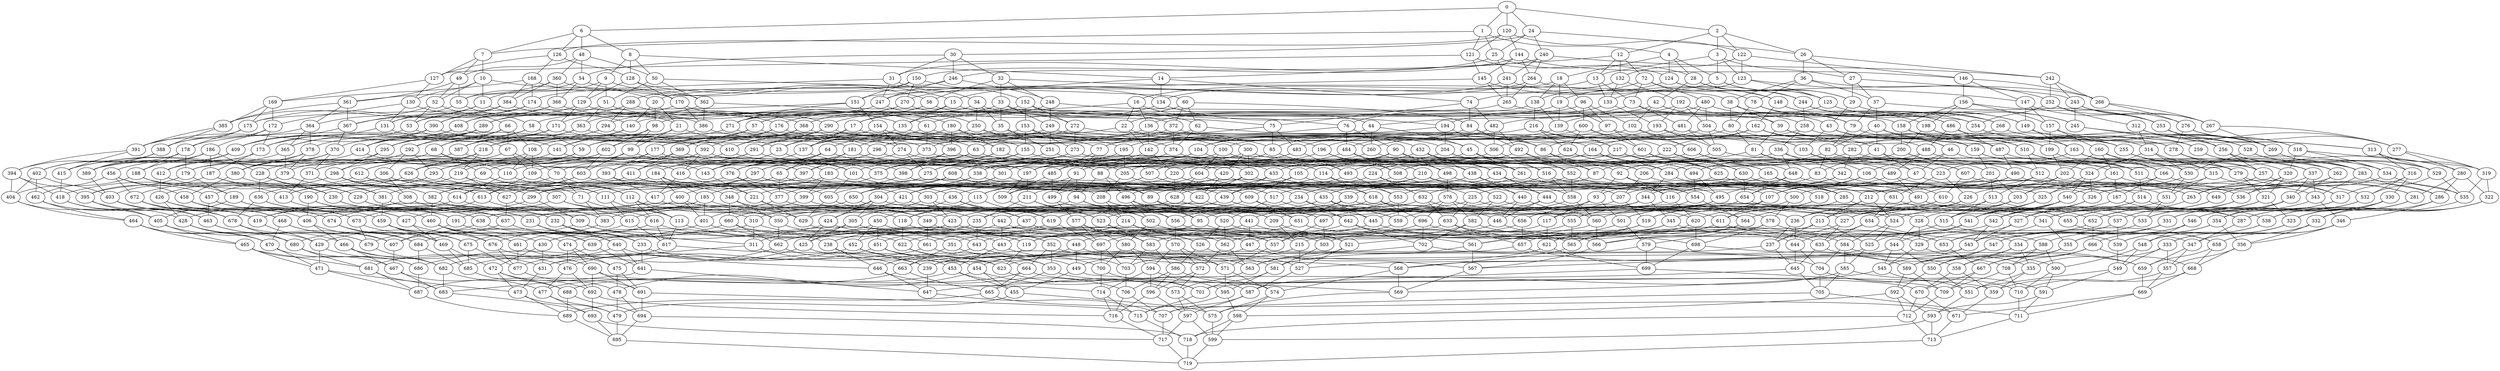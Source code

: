 graph G {
  0 -- 120;
  0 -- 24;
  0 -- 6;
  0 -- 2;
  0 -- 1;
  1 -- 121;
  1 -- 25;
  1 -- 7;
  1 -- 4;
  2 -- 122;
  2 -- 26;
  2 -- 12;
  2 -- 3;
  3 -- 123;
  3 -- 27;
  3 -- 13;
  3 -- 5;
  4 -- 124;
  4 -- 28;
  4 -- 18;
  4 -- 5;
  5 -- 125;
  5 -- 29;
  5 -- 19;
  6 -- 126;
  6 -- 48;
  6 -- 8;
  6 -- 7;
  7 -- 127;
  7 -- 49;
  7 -- 10;
  8 -- 128;
  8 -- 50;
  8 -- 14;
  8 -- 9;
  9 -- 129;
  9 -- 51;
  9 -- 15;
  9 -- 11;
  10 -- 130;
  10 -- 52;
  10 -- 20;
  10 -- 11;
  11 -- 131;
  11 -- 53;
  11 -- 21;
  12 -- 132;
  12 -- 72;
  12 -- 14;
  12 -- 13;
  13 -- 133;
  13 -- 73;
  13 -- 16;
  14 -- 134;
  14 -- 74;
  14 -- 15;
  15 -- 135;
  15 -- 75;
  15 -- 17;
  16 -- 136;
  16 -- 76;
  16 -- 22;
  16 -- 17;
  17 -- 137;
  17 -- 77;
  17 -- 23;
  18 -- 138;
  18 -- 96;
  18 -- 20;
  18 -- 19;
  19 -- 139;
  19 -- 97;
  19 -- 22;
  20 -- 140;
  20 -- 98;
  20 -- 21;
  21 -- 141;
  21 -- 99;
  21 -- 23;
  22 -- 142;
  22 -- 100;
  22 -- 23;
  23 -- 143;
  23 -- 101;
  24 -- 240;
  24 -- 30;
  24 -- 26;
  24 -- 25;
  25 -- 241;
  25 -- 31;
  25 -- 28;
  26 -- 242;
  26 -- 36;
  26 -- 27;
  27 -- 243;
  27 -- 37;
  27 -- 29;
  28 -- 244;
  28 -- 42;
  28 -- 29;
  29 -- 245;
  29 -- 43;
  30 -- 246;
  30 -- 54;
  30 -- 32;
  30 -- 31;
  31 -- 247;
  31 -- 55;
  31 -- 34;
  32 -- 248;
  32 -- 56;
  32 -- 38;
  32 -- 33;
  33 -- 249;
  33 -- 57;
  33 -- 39;
  33 -- 35;
  34 -- 250;
  34 -- 58;
  34 -- 44;
  34 -- 35;
  35 -- 251;
  35 -- 59;
  35 -- 45;
  36 -- 252;
  36 -- 78;
  36 -- 38;
  36 -- 37;
  37 -- 253;
  37 -- 79;
  37 -- 40;
  38 -- 254;
  38 -- 80;
  38 -- 39;
  39 -- 255;
  39 -- 81;
  39 -- 41;
  40 -- 256;
  40 -- 82;
  40 -- 46;
  40 -- 41;
  41 -- 257;
  41 -- 83;
  41 -- 47;
  42 -- 258;
  42 -- 102;
  42 -- 44;
  42 -- 43;
  43 -- 259;
  43 -- 103;
  43 -- 46;
  44 -- 260;
  44 -- 104;
  44 -- 45;
  45 -- 261;
  45 -- 105;
  45 -- 47;
  46 -- 262;
  46 -- 106;
  46 -- 47;
  47 -- 263;
  47 -- 107;
  48 -- 360;
  48 -- 54;
  48 -- 50;
  48 -- 49;
  49 -- 361;
  49 -- 55;
  49 -- 52;
  50 -- 362;
  50 -- 60;
  50 -- 51;
  51 -- 363;
  51 -- 61;
  51 -- 53;
  52 -- 364;
  52 -- 66;
  52 -- 53;
  53 -- 365;
  53 -- 67;
  54 -- 366;
  54 -- 56;
  54 -- 55;
  55 -- 367;
  55 -- 58;
  56 -- 368;
  56 -- 62;
  56 -- 57;
  57 -- 369;
  57 -- 63;
  57 -- 59;
  58 -- 370;
  58 -- 68;
  58 -- 59;
  59 -- 371;
  59 -- 69;
  60 -- 372;
  60 -- 84;
  60 -- 62;
  60 -- 61;
  61 -- 373;
  61 -- 85;
  61 -- 64;
  62 -- 374;
  62 -- 86;
  62 -- 63;
  63 -- 375;
  63 -- 87;
  63 -- 65;
  64 -- 376;
  64 -- 88;
  64 -- 70;
  64 -- 65;
  65 -- 377;
  65 -- 89;
  65 -- 71;
  66 -- 378;
  66 -- 108;
  66 -- 68;
  66 -- 67;
  67 -- 379;
  67 -- 109;
  67 -- 70;
  68 -- 380;
  68 -- 110;
  68 -- 69;
  69 -- 381;
  69 -- 111;
  69 -- 71;
  70 -- 382;
  70 -- 112;
  70 -- 71;
  71 -- 383;
  71 -- 113;
  72 -- 480;
  72 -- 78;
  72 -- 74;
  72 -- 73;
  73 -- 481;
  73 -- 79;
  73 -- 76;
  74 -- 482;
  74 -- 84;
  74 -- 75;
  75 -- 483;
  75 -- 85;
  75 -- 77;
  76 -- 484;
  76 -- 90;
  76 -- 77;
  77 -- 485;
  77 -- 91;
  78 -- 486;
  78 -- 80;
  78 -- 79;
  79 -- 487;
  79 -- 82;
  80 -- 488;
  80 -- 86;
  80 -- 81;
  81 -- 489;
  81 -- 87;
  81 -- 83;
  82 -- 490;
  82 -- 92;
  82 -- 83;
  83 -- 491;
  83 -- 93;
  84 -- 492;
  84 -- 86;
  84 -- 85;
  85 -- 493;
  85 -- 88;
  86 -- 494;
  86 -- 87;
  87 -- 495;
  87 -- 89;
  88 -- 496;
  88 -- 94;
  88 -- 89;
  89 -- 497;
  89 -- 95;
  90 -- 498;
  90 -- 114;
  90 -- 92;
  90 -- 91;
  91 -- 499;
  91 -- 115;
  91 -- 94;
  92 -- 500;
  92 -- 116;
  92 -- 93;
  93 -- 501;
  93 -- 117;
  93 -- 95;
  94 -- 502;
  94 -- 118;
  94 -- 95;
  95 -- 503;
  95 -- 119;
  96 -- 600;
  96 -- 102;
  96 -- 98;
  96 -- 97;
  97 -- 601;
  97 -- 103;
  97 -- 100;
  98 -- 602;
  98 -- 108;
  98 -- 99;
  99 -- 603;
  99 -- 109;
  99 -- 101;
  100 -- 604;
  100 -- 114;
  100 -- 101;
  101 -- 605;
  101 -- 115;
  102 -- 606;
  102 -- 104;
  102 -- 103;
  103 -- 607;
  103 -- 106;
  104 -- 608;
  104 -- 110;
  104 -- 105;
  105 -- 609;
  105 -- 111;
  105 -- 107;
  106 -- 610;
  106 -- 116;
  106 -- 107;
  107 -- 611;
  107 -- 117;
  108 -- 612;
  108 -- 110;
  108 -- 109;
  109 -- 613;
  109 -- 112;
  110 -- 614;
  110 -- 111;
  111 -- 615;
  111 -- 113;
  112 -- 616;
  112 -- 118;
  112 -- 113;
  113 -- 617;
  113 -- 119;
  114 -- 618;
  114 -- 116;
  114 -- 115;
  115 -- 619;
  115 -- 118;
  116 -- 620;
  116 -- 117;
  117 -- 621;
  117 -- 119;
  118 -- 622;
  118 -- 119;
  119 -- 623;
  120 -- 144;
  120 -- 126;
  120 -- 122;
  120 -- 121;
  121 -- 145;
  121 -- 127;
  121 -- 124;
  122 -- 146;
  122 -- 132;
  122 -- 123;
  123 -- 147;
  123 -- 133;
  123 -- 125;
  124 -- 148;
  124 -- 138;
  124 -- 125;
  125 -- 149;
  125 -- 139;
  126 -- 168;
  126 -- 128;
  126 -- 127;
  127 -- 169;
  127 -- 130;
  128 -- 170;
  128 -- 134;
  128 -- 129;
  129 -- 171;
  129 -- 135;
  129 -- 131;
  130 -- 172;
  130 -- 140;
  130 -- 131;
  131 -- 173;
  131 -- 141;
  132 -- 192;
  132 -- 134;
  132 -- 133;
  133 -- 193;
  133 -- 136;
  134 -- 194;
  134 -- 135;
  135 -- 195;
  135 -- 137;
  136 -- 196;
  136 -- 142;
  136 -- 137;
  137 -- 197;
  137 -- 143;
  138 -- 216;
  138 -- 140;
  138 -- 139;
  139 -- 217;
  139 -- 142;
  140 -- 218;
  140 -- 141;
  141 -- 219;
  141 -- 143;
  142 -- 220;
  142 -- 143;
  143 -- 221;
  144 -- 264;
  144 -- 150;
  144 -- 146;
  144 -- 145;
  145 -- 265;
  145 -- 151;
  145 -- 148;
  146 -- 266;
  146 -- 156;
  146 -- 147;
  147 -- 267;
  147 -- 157;
  147 -- 149;
  148 -- 268;
  148 -- 162;
  148 -- 149;
  149 -- 269;
  149 -- 163;
  150 -- 270;
  150 -- 174;
  150 -- 152;
  150 -- 151;
  151 -- 271;
  151 -- 175;
  151 -- 154;
  152 -- 272;
  152 -- 176;
  152 -- 158;
  152 -- 153;
  153 -- 273;
  153 -- 177;
  153 -- 159;
  153 -- 155;
  154 -- 274;
  154 -- 178;
  154 -- 164;
  154 -- 155;
  155 -- 275;
  155 -- 179;
  155 -- 165;
  156 -- 276;
  156 -- 198;
  156 -- 158;
  156 -- 157;
  157 -- 277;
  157 -- 199;
  157 -- 160;
  158 -- 278;
  158 -- 200;
  158 -- 159;
  159 -- 279;
  159 -- 201;
  159 -- 161;
  160 -- 280;
  160 -- 202;
  160 -- 166;
  160 -- 161;
  161 -- 281;
  161 -- 203;
  161 -- 167;
  162 -- 282;
  162 -- 222;
  162 -- 164;
  162 -- 163;
  163 -- 283;
  163 -- 223;
  163 -- 166;
  164 -- 284;
  164 -- 224;
  164 -- 165;
  165 -- 285;
  165 -- 225;
  165 -- 167;
  166 -- 286;
  166 -- 226;
  166 -- 167;
  167 -- 287;
  167 -- 227;
  168 -- 384;
  168 -- 174;
  168 -- 170;
  168 -- 169;
  169 -- 385;
  169 -- 175;
  169 -- 172;
  170 -- 386;
  170 -- 180;
  170 -- 171;
  171 -- 387;
  171 -- 181;
  171 -- 173;
  172 -- 388;
  172 -- 186;
  172 -- 173;
  173 -- 389;
  173 -- 187;
  174 -- 390;
  174 -- 176;
  174 -- 175;
  175 -- 391;
  175 -- 178;
  176 -- 392;
  176 -- 182;
  176 -- 177;
  177 -- 393;
  177 -- 183;
  177 -- 179;
  178 -- 394;
  178 -- 188;
  178 -- 179;
  179 -- 395;
  179 -- 189;
  180 -- 396;
  180 -- 204;
  180 -- 182;
  180 -- 181;
  181 -- 397;
  181 -- 205;
  181 -- 184;
  182 -- 398;
  182 -- 206;
  182 -- 183;
  183 -- 399;
  183 -- 207;
  183 -- 185;
  184 -- 400;
  184 -- 208;
  184 -- 190;
  184 -- 185;
  185 -- 401;
  185 -- 209;
  185 -- 191;
  186 -- 402;
  186 -- 228;
  186 -- 188;
  186 -- 187;
  187 -- 403;
  187 -- 229;
  187 -- 190;
  188 -- 404;
  188 -- 230;
  188 -- 189;
  189 -- 405;
  189 -- 231;
  189 -- 191;
  190 -- 406;
  190 -- 232;
  190 -- 191;
  191 -- 407;
  191 -- 233;
  192 -- 504;
  192 -- 198;
  192 -- 194;
  192 -- 193;
  193 -- 505;
  193 -- 199;
  193 -- 196;
  194 -- 506;
  194 -- 204;
  194 -- 195;
  195 -- 507;
  195 -- 205;
  195 -- 197;
  196 -- 508;
  196 -- 210;
  196 -- 197;
  197 -- 509;
  197 -- 211;
  198 -- 510;
  198 -- 200;
  198 -- 199;
  199 -- 511;
  199 -- 202;
  200 -- 512;
  200 -- 206;
  200 -- 201;
  201 -- 513;
  201 -- 207;
  201 -- 203;
  202 -- 514;
  202 -- 212;
  202 -- 203;
  203 -- 515;
  203 -- 213;
  204 -- 516;
  204 -- 206;
  204 -- 205;
  205 -- 517;
  205 -- 208;
  206 -- 518;
  206 -- 207;
  207 -- 519;
  207 -- 209;
  208 -- 520;
  208 -- 214;
  208 -- 209;
  209 -- 521;
  209 -- 215;
  210 -- 522;
  210 -- 234;
  210 -- 212;
  210 -- 211;
  211 -- 523;
  211 -- 235;
  211 -- 214;
  212 -- 524;
  212 -- 236;
  212 -- 213;
  213 -- 525;
  213 -- 237;
  213 -- 215;
  214 -- 526;
  214 -- 238;
  214 -- 215;
  215 -- 527;
  215 -- 239;
  216 -- 624;
  216 -- 222;
  216 -- 218;
  216 -- 217;
  217 -- 625;
  217 -- 223;
  217 -- 220;
  218 -- 626;
  218 -- 228;
  218 -- 219;
  219 -- 627;
  219 -- 229;
  219 -- 221;
  220 -- 628;
  220 -- 234;
  220 -- 221;
  221 -- 629;
  221 -- 235;
  222 -- 630;
  222 -- 224;
  222 -- 223;
  223 -- 631;
  223 -- 226;
  224 -- 632;
  224 -- 230;
  224 -- 225;
  225 -- 633;
  225 -- 231;
  225 -- 227;
  226 -- 634;
  226 -- 236;
  226 -- 227;
  227 -- 635;
  227 -- 237;
  228 -- 636;
  228 -- 230;
  228 -- 229;
  229 -- 637;
  229 -- 232;
  230 -- 638;
  230 -- 231;
  231 -- 639;
  231 -- 233;
  232 -- 640;
  232 -- 238;
  232 -- 233;
  233 -- 641;
  233 -- 239;
  234 -- 642;
  234 -- 236;
  234 -- 235;
  235 -- 643;
  235 -- 238;
  236 -- 644;
  236 -- 237;
  237 -- 645;
  237 -- 239;
  238 -- 646;
  238 -- 239;
  239 -- 647;
  240 -- 264;
  240 -- 246;
  240 -- 242;
  240 -- 241;
  241 -- 265;
  241 -- 247;
  241 -- 244;
  242 -- 266;
  242 -- 252;
  242 -- 243;
  243 -- 267;
  243 -- 253;
  243 -- 245;
  244 -- 268;
  244 -- 258;
  244 -- 245;
  245 -- 269;
  245 -- 259;
  246 -- 288;
  246 -- 248;
  246 -- 247;
  247 -- 289;
  247 -- 250;
  248 -- 290;
  248 -- 254;
  248 -- 249;
  249 -- 291;
  249 -- 255;
  249 -- 251;
  250 -- 292;
  250 -- 260;
  250 -- 251;
  251 -- 293;
  251 -- 261;
  252 -- 312;
  252 -- 254;
  252 -- 253;
  253 -- 313;
  253 -- 256;
  254 -- 314;
  254 -- 255;
  255 -- 315;
  255 -- 257;
  256 -- 316;
  256 -- 262;
  256 -- 257;
  257 -- 317;
  257 -- 263;
  258 -- 336;
  258 -- 260;
  258 -- 259;
  259 -- 337;
  259 -- 262;
  260 -- 338;
  260 -- 261;
  261 -- 339;
  261 -- 263;
  262 -- 340;
  262 -- 263;
  263 -- 341;
  264 -- 270;
  264 -- 266;
  264 -- 265;
  265 -- 271;
  265 -- 268;
  266 -- 276;
  266 -- 267;
  267 -- 277;
  267 -- 269;
  268 -- 282;
  268 -- 269;
  269 -- 283;
  270 -- 294;
  270 -- 272;
  270 -- 271;
  271 -- 295;
  271 -- 274;
  272 -- 296;
  272 -- 278;
  272 -- 273;
  273 -- 297;
  273 -- 279;
  273 -- 275;
  274 -- 298;
  274 -- 284;
  274 -- 275;
  275 -- 299;
  275 -- 285;
  276 -- 318;
  276 -- 278;
  276 -- 277;
  277 -- 319;
  277 -- 280;
  278 -- 320;
  278 -- 279;
  279 -- 321;
  279 -- 281;
  280 -- 322;
  280 -- 286;
  280 -- 281;
  281 -- 323;
  281 -- 287;
  282 -- 342;
  282 -- 284;
  282 -- 283;
  283 -- 343;
  283 -- 286;
  284 -- 344;
  284 -- 285;
  285 -- 345;
  285 -- 287;
  286 -- 346;
  286 -- 287;
  287 -- 347;
  288 -- 408;
  288 -- 294;
  288 -- 290;
  288 -- 289;
  289 -- 409;
  289 -- 295;
  289 -- 292;
  290 -- 410;
  290 -- 300;
  290 -- 291;
  291 -- 411;
  291 -- 301;
  291 -- 293;
  292 -- 412;
  292 -- 306;
  292 -- 293;
  293 -- 413;
  293 -- 307;
  294 -- 414;
  294 -- 296;
  294 -- 295;
  295 -- 415;
  295 -- 298;
  296 -- 416;
  296 -- 302;
  296 -- 297;
  297 -- 417;
  297 -- 303;
  297 -- 299;
  298 -- 418;
  298 -- 308;
  298 -- 299;
  299 -- 419;
  299 -- 309;
  300 -- 420;
  300 -- 324;
  300 -- 302;
  300 -- 301;
  301 -- 421;
  301 -- 325;
  301 -- 304;
  302 -- 422;
  302 -- 326;
  302 -- 303;
  303 -- 423;
  303 -- 327;
  303 -- 305;
  304 -- 424;
  304 -- 328;
  304 -- 310;
  304 -- 305;
  305 -- 425;
  305 -- 329;
  305 -- 311;
  306 -- 426;
  306 -- 348;
  306 -- 308;
  306 -- 307;
  307 -- 427;
  307 -- 349;
  307 -- 310;
  308 -- 428;
  308 -- 350;
  308 -- 309;
  309 -- 429;
  309 -- 351;
  309 -- 311;
  310 -- 430;
  310 -- 352;
  310 -- 311;
  311 -- 431;
  311 -- 353;
  312 -- 528;
  312 -- 318;
  312 -- 314;
  312 -- 313;
  313 -- 529;
  313 -- 319;
  313 -- 316;
  314 -- 530;
  314 -- 324;
  314 -- 315;
  315 -- 531;
  315 -- 325;
  315 -- 317;
  316 -- 532;
  316 -- 330;
  316 -- 317;
  317 -- 533;
  317 -- 331;
  318 -- 534;
  318 -- 320;
  318 -- 319;
  319 -- 535;
  319 -- 322;
  320 -- 536;
  320 -- 326;
  320 -- 321;
  321 -- 537;
  321 -- 327;
  321 -- 323;
  322 -- 538;
  322 -- 332;
  322 -- 323;
  323 -- 539;
  323 -- 333;
  324 -- 540;
  324 -- 326;
  324 -- 325;
  325 -- 541;
  325 -- 328;
  326 -- 542;
  326 -- 327;
  327 -- 543;
  327 -- 329;
  328 -- 544;
  328 -- 334;
  328 -- 329;
  329 -- 545;
  329 -- 335;
  330 -- 546;
  330 -- 354;
  330 -- 332;
  330 -- 331;
  331 -- 547;
  331 -- 355;
  331 -- 334;
  332 -- 548;
  332 -- 356;
  332 -- 333;
  333 -- 549;
  333 -- 357;
  333 -- 335;
  334 -- 550;
  334 -- 358;
  334 -- 335;
  335 -- 551;
  335 -- 359;
  336 -- 648;
  336 -- 342;
  336 -- 338;
  336 -- 337;
  337 -- 649;
  337 -- 343;
  337 -- 340;
  338 -- 650;
  338 -- 348;
  338 -- 339;
  339 -- 651;
  339 -- 349;
  339 -- 341;
  340 -- 652;
  340 -- 354;
  340 -- 341;
  341 -- 653;
  341 -- 355;
  342 -- 654;
  342 -- 344;
  342 -- 343;
  343 -- 655;
  343 -- 346;
  344 -- 656;
  344 -- 350;
  344 -- 345;
  345 -- 657;
  345 -- 351;
  345 -- 347;
  346 -- 658;
  346 -- 356;
  346 -- 347;
  347 -- 659;
  347 -- 357;
  348 -- 660;
  348 -- 350;
  348 -- 349;
  349 -- 661;
  349 -- 352;
  350 -- 662;
  350 -- 351;
  351 -- 663;
  351 -- 353;
  352 -- 664;
  352 -- 358;
  352 -- 353;
  353 -- 665;
  353 -- 359;
  354 -- 666;
  354 -- 356;
  354 -- 355;
  355 -- 667;
  355 -- 358;
  356 -- 668;
  356 -- 357;
  357 -- 669;
  357 -- 359;
  358 -- 670;
  358 -- 359;
  359 -- 671;
  360 -- 384;
  360 -- 366;
  360 -- 362;
  360 -- 361;
  361 -- 385;
  361 -- 367;
  361 -- 364;
  362 -- 386;
  362 -- 372;
  362 -- 363;
  363 -- 387;
  363 -- 373;
  363 -- 365;
  364 -- 388;
  364 -- 378;
  364 -- 365;
  365 -- 389;
  365 -- 379;
  366 -- 408;
  366 -- 368;
  366 -- 367;
  367 -- 409;
  367 -- 370;
  368 -- 410;
  368 -- 374;
  368 -- 369;
  369 -- 411;
  369 -- 375;
  369 -- 371;
  370 -- 412;
  370 -- 380;
  370 -- 371;
  371 -- 413;
  371 -- 381;
  372 -- 432;
  372 -- 374;
  372 -- 373;
  373 -- 433;
  373 -- 376;
  374 -- 434;
  374 -- 375;
  375 -- 435;
  375 -- 377;
  376 -- 436;
  376 -- 382;
  376 -- 377;
  377 -- 437;
  377 -- 383;
  378 -- 456;
  378 -- 380;
  378 -- 379;
  379 -- 457;
  379 -- 382;
  380 -- 458;
  380 -- 381;
  381 -- 459;
  381 -- 383;
  382 -- 460;
  382 -- 383;
  383 -- 461;
  384 -- 390;
  384 -- 386;
  384 -- 385;
  385 -- 391;
  385 -- 388;
  386 -- 396;
  386 -- 387;
  387 -- 397;
  387 -- 389;
  388 -- 402;
  388 -- 389;
  389 -- 403;
  390 -- 414;
  390 -- 392;
  390 -- 391;
  391 -- 415;
  391 -- 394;
  392 -- 416;
  392 -- 398;
  392 -- 393;
  393 -- 417;
  393 -- 399;
  393 -- 395;
  394 -- 418;
  394 -- 404;
  394 -- 395;
  395 -- 419;
  395 -- 405;
  396 -- 438;
  396 -- 398;
  396 -- 397;
  397 -- 439;
  397 -- 400;
  398 -- 440;
  398 -- 399;
  399 -- 441;
  399 -- 401;
  400 -- 442;
  400 -- 406;
  400 -- 401;
  401 -- 443;
  401 -- 407;
  402 -- 462;
  402 -- 404;
  402 -- 403;
  403 -- 463;
  403 -- 406;
  404 -- 464;
  404 -- 405;
  405 -- 465;
  405 -- 407;
  406 -- 466;
  406 -- 407;
  407 -- 467;
  408 -- 414;
  408 -- 410;
  408 -- 409;
  409 -- 415;
  409 -- 412;
  410 -- 420;
  410 -- 411;
  411 -- 421;
  411 -- 413;
  412 -- 426;
  412 -- 413;
  413 -- 427;
  414 -- 416;
  414 -- 415;
  415 -- 418;
  416 -- 422;
  416 -- 417;
  417 -- 423;
  417 -- 419;
  418 -- 428;
  418 -- 419;
  419 -- 429;
  420 -- 444;
  420 -- 422;
  420 -- 421;
  421 -- 445;
  421 -- 424;
  422 -- 446;
  422 -- 423;
  423 -- 447;
  423 -- 425;
  424 -- 448;
  424 -- 430;
  424 -- 425;
  425 -- 449;
  425 -- 431;
  426 -- 468;
  426 -- 428;
  426 -- 427;
  427 -- 469;
  427 -- 430;
  428 -- 470;
  428 -- 429;
  429 -- 471;
  429 -- 431;
  430 -- 472;
  430 -- 431;
  431 -- 473;
  432 -- 552;
  432 -- 438;
  432 -- 434;
  432 -- 433;
  433 -- 553;
  433 -- 439;
  433 -- 436;
  434 -- 554;
  434 -- 444;
  434 -- 435;
  435 -- 555;
  435 -- 445;
  435 -- 437;
  436 -- 556;
  436 -- 450;
  436 -- 437;
  437 -- 557;
  437 -- 451;
  438 -- 558;
  438 -- 440;
  438 -- 439;
  439 -- 559;
  439 -- 442;
  440 -- 560;
  440 -- 446;
  440 -- 441;
  441 -- 561;
  441 -- 447;
  441 -- 443;
  442 -- 562;
  442 -- 452;
  442 -- 443;
  443 -- 563;
  443 -- 453;
  444 -- 564;
  444 -- 446;
  444 -- 445;
  445 -- 565;
  445 -- 448;
  446 -- 566;
  446 -- 447;
  447 -- 567;
  447 -- 449;
  448 -- 568;
  448 -- 454;
  448 -- 449;
  449 -- 569;
  449 -- 455;
  450 -- 570;
  450 -- 474;
  450 -- 452;
  450 -- 451;
  451 -- 571;
  451 -- 475;
  451 -- 454;
  452 -- 572;
  452 -- 476;
  452 -- 453;
  453 -- 573;
  453 -- 477;
  453 -- 455;
  454 -- 574;
  454 -- 478;
  454 -- 455;
  455 -- 575;
  455 -- 479;
  456 -- 672;
  456 -- 462;
  456 -- 458;
  456 -- 457;
  457 -- 673;
  457 -- 463;
  457 -- 460;
  458 -- 674;
  458 -- 468;
  458 -- 459;
  459 -- 675;
  459 -- 469;
  459 -- 461;
  460 -- 676;
  460 -- 474;
  460 -- 461;
  461 -- 677;
  461 -- 475;
  462 -- 678;
  462 -- 464;
  462 -- 463;
  463 -- 679;
  463 -- 466;
  464 -- 680;
  464 -- 470;
  464 -- 465;
  465 -- 681;
  465 -- 471;
  465 -- 467;
  466 -- 682;
  466 -- 476;
  466 -- 467;
  467 -- 683;
  467 -- 477;
  468 -- 684;
  468 -- 470;
  468 -- 469;
  469 -- 685;
  469 -- 472;
  470 -- 686;
  470 -- 471;
  471 -- 687;
  471 -- 473;
  472 -- 688;
  472 -- 478;
  472 -- 473;
  473 -- 689;
  473 -- 479;
  474 -- 690;
  474 -- 476;
  474 -- 475;
  475 -- 691;
  475 -- 478;
  476 -- 692;
  476 -- 477;
  477 -- 693;
  477 -- 479;
  478 -- 694;
  478 -- 479;
  479 -- 695;
  480 -- 504;
  480 -- 486;
  480 -- 482;
  480 -- 481;
  481 -- 505;
  481 -- 487;
  481 -- 484;
  482 -- 506;
  482 -- 492;
  482 -- 483;
  483 -- 507;
  483 -- 493;
  483 -- 485;
  484 -- 508;
  484 -- 498;
  484 -- 485;
  485 -- 509;
  485 -- 499;
  486 -- 528;
  486 -- 488;
  486 -- 487;
  487 -- 529;
  487 -- 490;
  488 -- 530;
  488 -- 494;
  488 -- 489;
  489 -- 531;
  489 -- 495;
  489 -- 491;
  490 -- 532;
  490 -- 500;
  490 -- 491;
  491 -- 533;
  491 -- 501;
  492 -- 552;
  492 -- 494;
  492 -- 493;
  493 -- 553;
  493 -- 496;
  494 -- 554;
  494 -- 495;
  495 -- 555;
  495 -- 497;
  496 -- 556;
  496 -- 502;
  496 -- 497;
  497 -- 557;
  497 -- 503;
  498 -- 576;
  498 -- 500;
  498 -- 499;
  499 -- 577;
  499 -- 502;
  500 -- 578;
  500 -- 501;
  501 -- 579;
  501 -- 503;
  502 -- 580;
  502 -- 503;
  503 -- 581;
  504 -- 510;
  504 -- 506;
  504 -- 505;
  505 -- 511;
  505 -- 508;
  506 -- 516;
  506 -- 507;
  507 -- 517;
  507 -- 509;
  508 -- 522;
  508 -- 509;
  509 -- 523;
  510 -- 534;
  510 -- 512;
  510 -- 511;
  511 -- 535;
  511 -- 514;
  512 -- 536;
  512 -- 518;
  512 -- 513;
  513 -- 537;
  513 -- 519;
  513 -- 515;
  514 -- 538;
  514 -- 524;
  514 -- 515;
  515 -- 539;
  515 -- 525;
  516 -- 558;
  516 -- 518;
  516 -- 517;
  517 -- 559;
  517 -- 520;
  518 -- 560;
  518 -- 519;
  519 -- 561;
  519 -- 521;
  520 -- 562;
  520 -- 526;
  520 -- 521;
  521 -- 563;
  521 -- 527;
  522 -- 582;
  522 -- 524;
  522 -- 523;
  523 -- 583;
  523 -- 526;
  524 -- 584;
  524 -- 525;
  525 -- 585;
  525 -- 527;
  526 -- 586;
  526 -- 527;
  527 -- 587;
  528 -- 534;
  528 -- 530;
  528 -- 529;
  529 -- 535;
  529 -- 532;
  530 -- 540;
  530 -- 531;
  531 -- 541;
  531 -- 533;
  532 -- 546;
  532 -- 533;
  533 -- 547;
  534 -- 536;
  534 -- 535;
  535 -- 538;
  536 -- 542;
  536 -- 537;
  537 -- 543;
  537 -- 539;
  538 -- 548;
  538 -- 539;
  539 -- 549;
  540 -- 564;
  540 -- 542;
  540 -- 541;
  541 -- 565;
  541 -- 544;
  542 -- 566;
  542 -- 543;
  543 -- 567;
  543 -- 545;
  544 -- 568;
  544 -- 550;
  544 -- 545;
  545 -- 569;
  545 -- 551;
  546 -- 588;
  546 -- 548;
  546 -- 547;
  547 -- 589;
  547 -- 550;
  548 -- 590;
  548 -- 549;
  549 -- 591;
  549 -- 551;
  550 -- 592;
  550 -- 551;
  551 -- 593;
  552 -- 558;
  552 -- 554;
  552 -- 553;
  553 -- 559;
  553 -- 556;
  554 -- 564;
  554 -- 555;
  555 -- 565;
  555 -- 557;
  556 -- 570;
  556 -- 557;
  557 -- 571;
  558 -- 560;
  558 -- 559;
  559 -- 562;
  560 -- 566;
  560 -- 561;
  561 -- 567;
  561 -- 563;
  562 -- 572;
  562 -- 563;
  563 -- 573;
  564 -- 566;
  564 -- 565;
  565 -- 568;
  566 -- 567;
  567 -- 569;
  568 -- 574;
  568 -- 569;
  569 -- 575;
  570 -- 594;
  570 -- 572;
  570 -- 571;
  571 -- 595;
  571 -- 574;
  572 -- 596;
  572 -- 573;
  573 -- 597;
  573 -- 575;
  574 -- 598;
  574 -- 575;
  575 -- 599;
  576 -- 696;
  576 -- 582;
  576 -- 578;
  576 -- 577;
  577 -- 697;
  577 -- 583;
  577 -- 580;
  578 -- 698;
  578 -- 588;
  578 -- 579;
  579 -- 699;
  579 -- 589;
  579 -- 581;
  580 -- 700;
  580 -- 594;
  580 -- 581;
  581 -- 701;
  581 -- 595;
  582 -- 702;
  582 -- 584;
  582 -- 583;
  583 -- 703;
  583 -- 586;
  584 -- 704;
  584 -- 590;
  584 -- 585;
  585 -- 705;
  585 -- 591;
  585 -- 587;
  586 -- 706;
  586 -- 596;
  586 -- 587;
  587 -- 707;
  587 -- 597;
  588 -- 708;
  588 -- 590;
  588 -- 589;
  589 -- 709;
  589 -- 592;
  590 -- 710;
  590 -- 591;
  591 -- 711;
  591 -- 593;
  592 -- 712;
  592 -- 598;
  592 -- 593;
  593 -- 713;
  593 -- 599;
  594 -- 714;
  594 -- 596;
  594 -- 595;
  595 -- 715;
  595 -- 598;
  596 -- 716;
  596 -- 597;
  597 -- 717;
  597 -- 599;
  598 -- 718;
  598 -- 599;
  599 -- 719;
  600 -- 624;
  600 -- 606;
  600 -- 602;
  600 -- 601;
  601 -- 625;
  601 -- 607;
  601 -- 604;
  602 -- 626;
  602 -- 612;
  602 -- 603;
  603 -- 627;
  603 -- 613;
  603 -- 605;
  604 -- 628;
  604 -- 618;
  604 -- 605;
  605 -- 629;
  605 -- 619;
  606 -- 648;
  606 -- 608;
  606 -- 607;
  607 -- 649;
  607 -- 610;
  608 -- 650;
  608 -- 614;
  608 -- 609;
  609 -- 651;
  609 -- 615;
  609 -- 611;
  610 -- 652;
  610 -- 620;
  610 -- 611;
  611 -- 653;
  611 -- 621;
  612 -- 672;
  612 -- 614;
  612 -- 613;
  613 -- 673;
  613 -- 616;
  614 -- 674;
  614 -- 615;
  615 -- 675;
  615 -- 617;
  616 -- 676;
  616 -- 622;
  616 -- 617;
  617 -- 677;
  617 -- 623;
  618 -- 696;
  618 -- 620;
  618 -- 619;
  619 -- 697;
  619 -- 622;
  620 -- 698;
  620 -- 621;
  621 -- 699;
  621 -- 623;
  622 -- 700;
  622 -- 623;
  623 -- 701;
  624 -- 630;
  624 -- 626;
  624 -- 625;
  625 -- 631;
  625 -- 628;
  626 -- 636;
  626 -- 627;
  627 -- 637;
  627 -- 629;
  628 -- 642;
  628 -- 629;
  629 -- 643;
  630 -- 654;
  630 -- 632;
  630 -- 631;
  631 -- 655;
  631 -- 634;
  632 -- 656;
  632 -- 638;
  632 -- 633;
  633 -- 657;
  633 -- 639;
  633 -- 635;
  634 -- 658;
  634 -- 644;
  634 -- 635;
  635 -- 659;
  635 -- 645;
  636 -- 678;
  636 -- 638;
  636 -- 637;
  637 -- 679;
  637 -- 640;
  638 -- 680;
  638 -- 639;
  639 -- 681;
  639 -- 641;
  640 -- 682;
  640 -- 646;
  640 -- 641;
  641 -- 683;
  641 -- 647;
  642 -- 702;
  642 -- 644;
  642 -- 643;
  643 -- 703;
  643 -- 646;
  644 -- 704;
  644 -- 645;
  645 -- 705;
  645 -- 647;
  646 -- 706;
  646 -- 647;
  647 -- 707;
  648 -- 654;
  648 -- 650;
  648 -- 649;
  649 -- 655;
  649 -- 652;
  650 -- 660;
  650 -- 651;
  651 -- 661;
  651 -- 653;
  652 -- 666;
  652 -- 653;
  653 -- 667;
  654 -- 656;
  654 -- 655;
  655 -- 658;
  656 -- 662;
  656 -- 657;
  657 -- 663;
  657 -- 659;
  658 -- 668;
  658 -- 659;
  659 -- 669;
  660 -- 684;
  660 -- 662;
  660 -- 661;
  661 -- 685;
  661 -- 664;
  662 -- 686;
  662 -- 663;
  663 -- 687;
  663 -- 665;
  664 -- 688;
  664 -- 670;
  664 -- 665;
  665 -- 689;
  665 -- 671;
  666 -- 708;
  666 -- 668;
  666 -- 667;
  667 -- 709;
  667 -- 670;
  668 -- 710;
  668 -- 669;
  669 -- 711;
  669 -- 671;
  670 -- 712;
  670 -- 671;
  671 -- 713;
  672 -- 678;
  672 -- 674;
  672 -- 673;
  673 -- 679;
  673 -- 676;
  674 -- 684;
  674 -- 675;
  675 -- 685;
  675 -- 677;
  676 -- 690;
  676 -- 677;
  677 -- 691;
  678 -- 680;
  678 -- 679;
  679 -- 682;
  680 -- 686;
  680 -- 681;
  681 -- 687;
  681 -- 683;
  682 -- 692;
  682 -- 683;
  683 -- 693;
  684 -- 686;
  684 -- 685;
  685 -- 688;
  686 -- 687;
  687 -- 689;
  688 -- 694;
  688 -- 689;
  689 -- 695;
  690 -- 714;
  690 -- 692;
  690 -- 691;
  691 -- 715;
  691 -- 694;
  692 -- 716;
  692 -- 693;
  693 -- 717;
  693 -- 695;
  694 -- 718;
  694 -- 695;
  695 -- 719;
  696 -- 702;
  696 -- 698;
  696 -- 697;
  697 -- 703;
  697 -- 700;
  698 -- 708;
  698 -- 699;
  699 -- 709;
  699 -- 701;
  700 -- 714;
  700 -- 701;
  701 -- 715;
  702 -- 704;
  702 -- 703;
  703 -- 706;
  704 -- 710;
  704 -- 705;
  705 -- 711;
  705 -- 707;
  706 -- 716;
  706 -- 707;
  707 -- 717;
  708 -- 710;
  708 -- 709;
  709 -- 712;
  710 -- 711;
  711 -- 713;
  712 -- 718;
  712 -- 713;
  713 -- 719;
  714 -- 716;
  714 -- 715;
  715 -- 718;
  716 -- 717;
  717 -- 719;
  718 -- 719;
}
